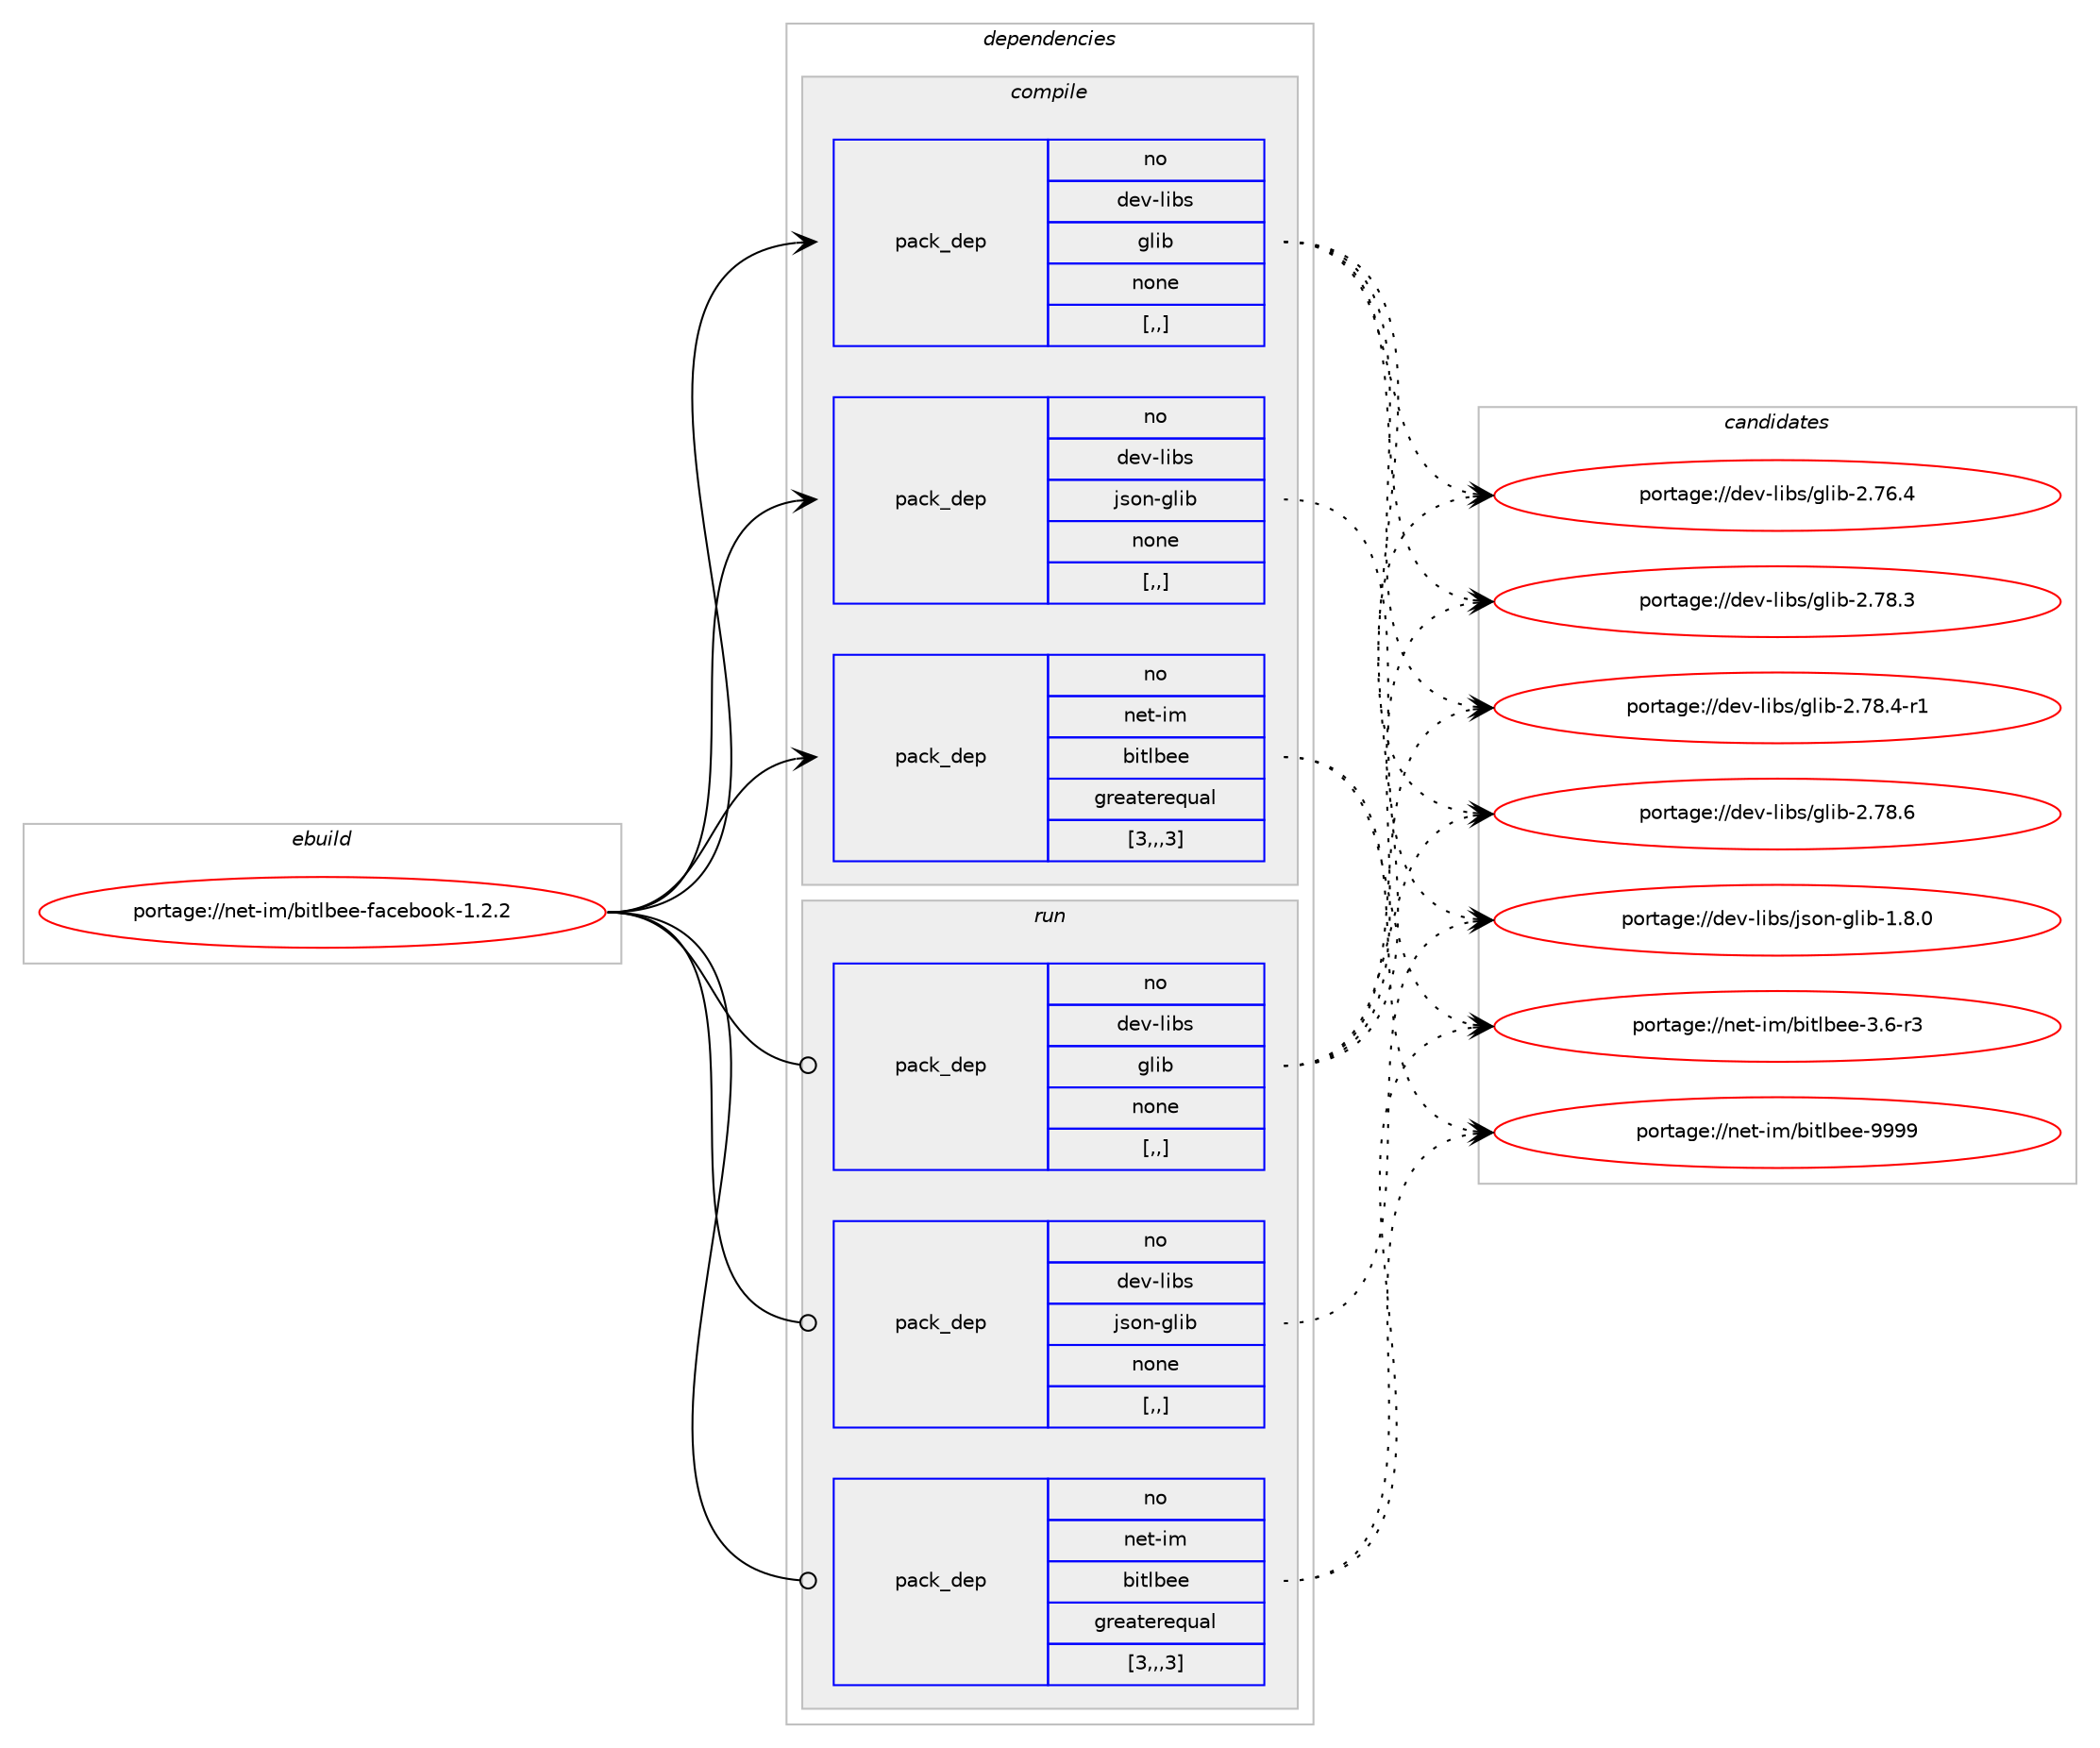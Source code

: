 digraph prolog {

# *************
# Graph options
# *************

newrank=true;
concentrate=true;
compound=true;
graph [rankdir=LR,fontname=Helvetica,fontsize=10,ranksep=1.5];#, ranksep=2.5, nodesep=0.2];
edge  [arrowhead=vee];
node  [fontname=Helvetica,fontsize=10];

# **********
# The ebuild
# **********

subgraph cluster_leftcol {
color=gray;
rank=same;
label=<<i>ebuild</i>>;
id [label="portage://net-im/bitlbee-facebook-1.2.2", color=red, width=4, href="../net-im/bitlbee-facebook-1.2.2.svg"];
}

# ****************
# The dependencies
# ****************

subgraph cluster_midcol {
color=gray;
label=<<i>dependencies</i>>;
subgraph cluster_compile {
fillcolor="#eeeeee";
style=filled;
label=<<i>compile</i>>;
subgraph pack250444 {
dependency341888 [label=<<TABLE BORDER="0" CELLBORDER="1" CELLSPACING="0" CELLPADDING="4" WIDTH="220"><TR><TD ROWSPAN="6" CELLPADDING="30">pack_dep</TD></TR><TR><TD WIDTH="110">no</TD></TR><TR><TD>dev-libs</TD></TR><TR><TD>glib</TD></TR><TR><TD>none</TD></TR><TR><TD>[,,]</TD></TR></TABLE>>, shape=none, color=blue];
}
id:e -> dependency341888:w [weight=20,style="solid",arrowhead="vee"];
subgraph pack250445 {
dependency341889 [label=<<TABLE BORDER="0" CELLBORDER="1" CELLSPACING="0" CELLPADDING="4" WIDTH="220"><TR><TD ROWSPAN="6" CELLPADDING="30">pack_dep</TD></TR><TR><TD WIDTH="110">no</TD></TR><TR><TD>dev-libs</TD></TR><TR><TD>json-glib</TD></TR><TR><TD>none</TD></TR><TR><TD>[,,]</TD></TR></TABLE>>, shape=none, color=blue];
}
id:e -> dependency341889:w [weight=20,style="solid",arrowhead="vee"];
subgraph pack250446 {
dependency341890 [label=<<TABLE BORDER="0" CELLBORDER="1" CELLSPACING="0" CELLPADDING="4" WIDTH="220"><TR><TD ROWSPAN="6" CELLPADDING="30">pack_dep</TD></TR><TR><TD WIDTH="110">no</TD></TR><TR><TD>net-im</TD></TR><TR><TD>bitlbee</TD></TR><TR><TD>greaterequal</TD></TR><TR><TD>[3,,,3]</TD></TR></TABLE>>, shape=none, color=blue];
}
id:e -> dependency341890:w [weight=20,style="solid",arrowhead="vee"];
}
subgraph cluster_compileandrun {
fillcolor="#eeeeee";
style=filled;
label=<<i>compile and run</i>>;
}
subgraph cluster_run {
fillcolor="#eeeeee";
style=filled;
label=<<i>run</i>>;
subgraph pack250447 {
dependency341891 [label=<<TABLE BORDER="0" CELLBORDER="1" CELLSPACING="0" CELLPADDING="4" WIDTH="220"><TR><TD ROWSPAN="6" CELLPADDING="30">pack_dep</TD></TR><TR><TD WIDTH="110">no</TD></TR><TR><TD>dev-libs</TD></TR><TR><TD>glib</TD></TR><TR><TD>none</TD></TR><TR><TD>[,,]</TD></TR></TABLE>>, shape=none, color=blue];
}
id:e -> dependency341891:w [weight=20,style="solid",arrowhead="odot"];
subgraph pack250448 {
dependency341892 [label=<<TABLE BORDER="0" CELLBORDER="1" CELLSPACING="0" CELLPADDING="4" WIDTH="220"><TR><TD ROWSPAN="6" CELLPADDING="30">pack_dep</TD></TR><TR><TD WIDTH="110">no</TD></TR><TR><TD>dev-libs</TD></TR><TR><TD>json-glib</TD></TR><TR><TD>none</TD></TR><TR><TD>[,,]</TD></TR></TABLE>>, shape=none, color=blue];
}
id:e -> dependency341892:w [weight=20,style="solid",arrowhead="odot"];
subgraph pack250449 {
dependency341893 [label=<<TABLE BORDER="0" CELLBORDER="1" CELLSPACING="0" CELLPADDING="4" WIDTH="220"><TR><TD ROWSPAN="6" CELLPADDING="30">pack_dep</TD></TR><TR><TD WIDTH="110">no</TD></TR><TR><TD>net-im</TD></TR><TR><TD>bitlbee</TD></TR><TR><TD>greaterequal</TD></TR><TR><TD>[3,,,3]</TD></TR></TABLE>>, shape=none, color=blue];
}
id:e -> dependency341893:w [weight=20,style="solid",arrowhead="odot"];
}
}

# **************
# The candidates
# **************

subgraph cluster_choices {
rank=same;
color=gray;
label=<<i>candidates</i>>;

subgraph choice250444 {
color=black;
nodesep=1;
choice1001011184510810598115471031081059845504655544652 [label="portage://dev-libs/glib-2.76.4", color=red, width=4,href="../dev-libs/glib-2.76.4.svg"];
choice1001011184510810598115471031081059845504655564651 [label="portage://dev-libs/glib-2.78.3", color=red, width=4,href="../dev-libs/glib-2.78.3.svg"];
choice10010111845108105981154710310810598455046555646524511449 [label="portage://dev-libs/glib-2.78.4-r1", color=red, width=4,href="../dev-libs/glib-2.78.4-r1.svg"];
choice1001011184510810598115471031081059845504655564654 [label="portage://dev-libs/glib-2.78.6", color=red, width=4,href="../dev-libs/glib-2.78.6.svg"];
dependency341888:e -> choice1001011184510810598115471031081059845504655544652:w [style=dotted,weight="100"];
dependency341888:e -> choice1001011184510810598115471031081059845504655564651:w [style=dotted,weight="100"];
dependency341888:e -> choice10010111845108105981154710310810598455046555646524511449:w [style=dotted,weight="100"];
dependency341888:e -> choice1001011184510810598115471031081059845504655564654:w [style=dotted,weight="100"];
}
subgraph choice250445 {
color=black;
nodesep=1;
choice1001011184510810598115471061151111104510310810598454946564648 [label="portage://dev-libs/json-glib-1.8.0", color=red, width=4,href="../dev-libs/json-glib-1.8.0.svg"];
dependency341889:e -> choice1001011184510810598115471061151111104510310810598454946564648:w [style=dotted,weight="100"];
}
subgraph choice250446 {
color=black;
nodesep=1;
choice11010111645105109479810511610898101101455146544511451 [label="portage://net-im/bitlbee-3.6-r3", color=red, width=4,href="../net-im/bitlbee-3.6-r3.svg"];
choice110101116451051094798105116108981011014557575757 [label="portage://net-im/bitlbee-9999", color=red, width=4,href="../net-im/bitlbee-9999.svg"];
dependency341890:e -> choice11010111645105109479810511610898101101455146544511451:w [style=dotted,weight="100"];
dependency341890:e -> choice110101116451051094798105116108981011014557575757:w [style=dotted,weight="100"];
}
subgraph choice250447 {
color=black;
nodesep=1;
choice1001011184510810598115471031081059845504655544652 [label="portage://dev-libs/glib-2.76.4", color=red, width=4,href="../dev-libs/glib-2.76.4.svg"];
choice1001011184510810598115471031081059845504655564651 [label="portage://dev-libs/glib-2.78.3", color=red, width=4,href="../dev-libs/glib-2.78.3.svg"];
choice10010111845108105981154710310810598455046555646524511449 [label="portage://dev-libs/glib-2.78.4-r1", color=red, width=4,href="../dev-libs/glib-2.78.4-r1.svg"];
choice1001011184510810598115471031081059845504655564654 [label="portage://dev-libs/glib-2.78.6", color=red, width=4,href="../dev-libs/glib-2.78.6.svg"];
dependency341891:e -> choice1001011184510810598115471031081059845504655544652:w [style=dotted,weight="100"];
dependency341891:e -> choice1001011184510810598115471031081059845504655564651:w [style=dotted,weight="100"];
dependency341891:e -> choice10010111845108105981154710310810598455046555646524511449:w [style=dotted,weight="100"];
dependency341891:e -> choice1001011184510810598115471031081059845504655564654:w [style=dotted,weight="100"];
}
subgraph choice250448 {
color=black;
nodesep=1;
choice1001011184510810598115471061151111104510310810598454946564648 [label="portage://dev-libs/json-glib-1.8.0", color=red, width=4,href="../dev-libs/json-glib-1.8.0.svg"];
dependency341892:e -> choice1001011184510810598115471061151111104510310810598454946564648:w [style=dotted,weight="100"];
}
subgraph choice250449 {
color=black;
nodesep=1;
choice11010111645105109479810511610898101101455146544511451 [label="portage://net-im/bitlbee-3.6-r3", color=red, width=4,href="../net-im/bitlbee-3.6-r3.svg"];
choice110101116451051094798105116108981011014557575757 [label="portage://net-im/bitlbee-9999", color=red, width=4,href="../net-im/bitlbee-9999.svg"];
dependency341893:e -> choice11010111645105109479810511610898101101455146544511451:w [style=dotted,weight="100"];
dependency341893:e -> choice110101116451051094798105116108981011014557575757:w [style=dotted,weight="100"];
}
}

}
